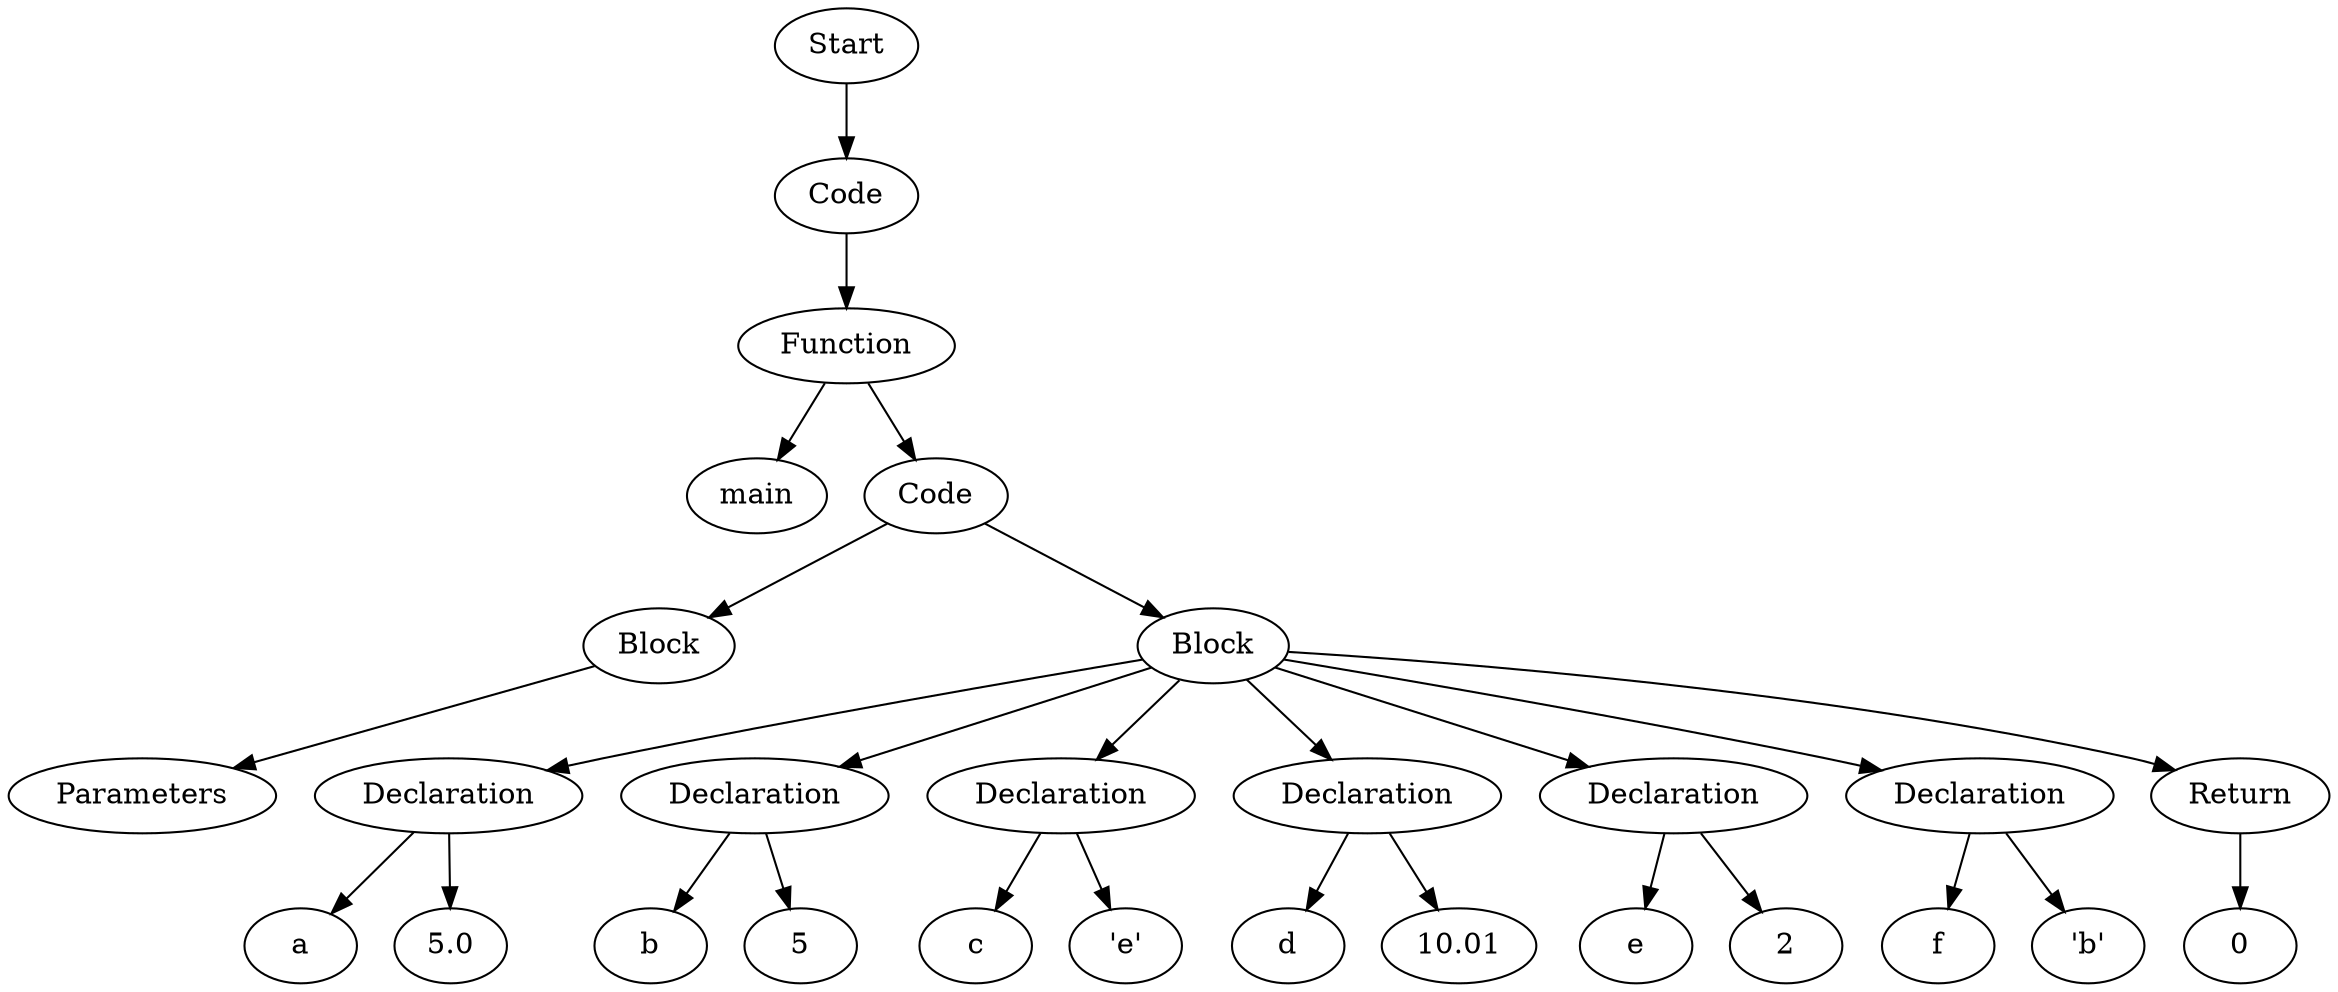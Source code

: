 digraph AST {
  "131770528857152" [label="Start"];
  "131770528857152" -> "131770528857968";
  "131770528857968" [label="Code"];
  "131770528857968" -> "131770530763280";
  "131770530763280" [label="Function"];
  "131770530763280" -> "131770530763520";
  "131770530763280" -> "131770530766784";
  "131770530763520" [label="main"];
  "131770530766784" [label="Code"];
  "131770530766784" -> "131770530770192";
  "131770530766784" -> "131770530765008";
  "131770530770192" [label="Block"];
  "131770530770192" -> "131770530770624";
  "131770530770624" [label="Parameters"];
  "131770530765008" [label="Block"];
  "131770530765008" -> "131770530761216";
  "131770530765008" -> "131770530772256";
  "131770530765008" -> "131770530620144";
  "131770530765008" -> "131770530621392";
  "131770530765008" -> "131770530619040";
  "131770530765008" -> "131770530625280";
  "131770530765008" -> "131770530621872";
  "131770530761216" [label="Declaration"];
  "131770530761216" -> "131770530767792";
  "131770530761216" -> "131770530768560";
  "131770530767792" [label="a"];
  "131770530768560" [label="5.0"];
  "131770530772256" [label="Declaration"];
  "131770530772256" -> "131770530622688";
  "131770530772256" -> "131770530627392";
  "131770530622688" [label="b"];
  "131770530627392" [label="5"];
  "131770530620144" [label="Declaration"];
  "131770530620144" -> "131770530624848";
  "131770530620144" -> "131770530624512";
  "131770530624848" [label="c"];
  "131770530624512" [label="'e'"];
  "131770530621392" [label="Declaration"];
  "131770530621392" -> "131770530623744";
  "131770530621392" -> "131770530624272";
  "131770530623744" [label="d"];
  "131770530624272" [label="10.01"];
  "131770530619040" [label="Declaration"];
  "131770530619040" -> "131770530624128";
  "131770530619040" -> "131770530619472";
  "131770530624128" [label="e"];
  "131770530619472" [label="2"];
  "131770530625280" [label="Declaration"];
  "131770530625280" -> "131770530622976";
  "131770530625280" -> "131770530620864";
  "131770530622976" [label="f"];
  "131770530620864" [label="'b'"];
  "131770530621872" [label="Return"];
  "131770530621872" -> "131770530627344";
  "131770530627344" [label="0"];
}
